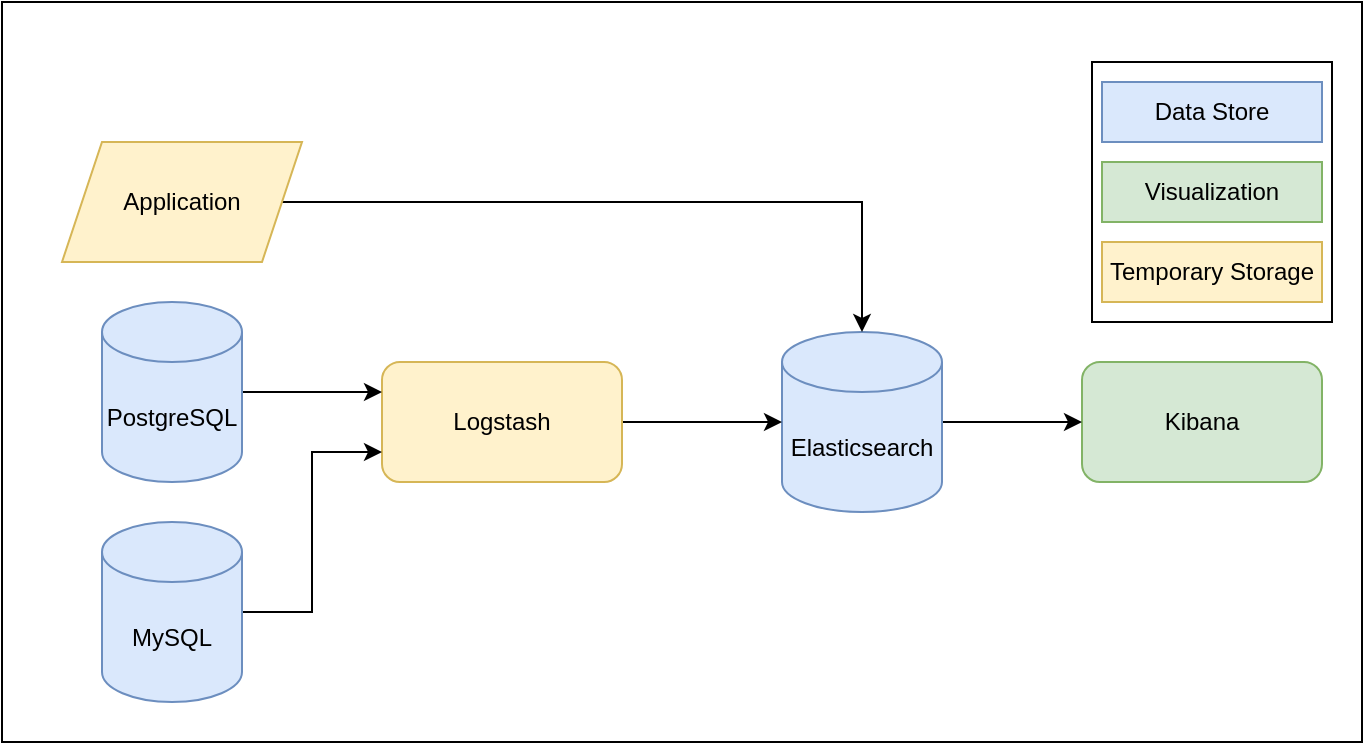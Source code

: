 <mxfile version="13.7.9" type="device" pages="2"><diagram id="5PdkJ3mfDTuAZetKoPad" name="Seite-1"><mxGraphModel dx="1086" dy="846" grid="1" gridSize="10" guides="1" tooltips="1" connect="1" arrows="1" fold="1" page="1" pageScale="1" pageWidth="827" pageHeight="1169" math="0" shadow="0"><root><mxCell id="0"/><mxCell id="1" parent="0"/><mxCell id="F15DVEM0DlsMU-KC_kLz-18" value="" style="rounded=0;whiteSpace=wrap;html=1;" vertex="1" parent="1"><mxGeometry x="80" y="40" width="680" height="370" as="geometry"/></mxCell><mxCell id="F15DVEM0DlsMU-KC_kLz-17" value="" style="rounded=0;whiteSpace=wrap;html=1;" vertex="1" parent="1"><mxGeometry x="625" y="70" width="120" height="130" as="geometry"/></mxCell><mxCell id="F15DVEM0DlsMU-KC_kLz-2" value="Kibana" style="rounded=1;whiteSpace=wrap;html=1;fillColor=#d5e8d4;strokeColor=#82b366;" vertex="1" parent="1"><mxGeometry x="620" y="220" width="120" height="60" as="geometry"/></mxCell><mxCell id="F15DVEM0DlsMU-KC_kLz-12" style="edgeStyle=orthogonalEdgeStyle;rounded=0;orthogonalLoop=1;jettySize=auto;html=1;exitX=1;exitY=0.5;exitDx=0;exitDy=0;exitPerimeter=0;entryX=0;entryY=0.5;entryDx=0;entryDy=0;" edge="1" parent="1" source="F15DVEM0DlsMU-KC_kLz-3" target="F15DVEM0DlsMU-KC_kLz-2"><mxGeometry relative="1" as="geometry"/></mxCell><mxCell id="F15DVEM0DlsMU-KC_kLz-3" value="Elasticsearch" style="shape=cylinder3;whiteSpace=wrap;html=1;boundedLbl=1;backgroundOutline=1;size=15;fillColor=#dae8fc;strokeColor=#6c8ebf;" vertex="1" parent="1"><mxGeometry x="470" y="205" width="80" height="90" as="geometry"/></mxCell><mxCell id="F15DVEM0DlsMU-KC_kLz-11" style="edgeStyle=orthogonalEdgeStyle;rounded=0;orthogonalLoop=1;jettySize=auto;html=1;exitX=1;exitY=0.5;exitDx=0;exitDy=0;entryX=0;entryY=0.5;entryDx=0;entryDy=0;entryPerimeter=0;" edge="1" parent="1" source="F15DVEM0DlsMU-KC_kLz-4" target="F15DVEM0DlsMU-KC_kLz-3"><mxGeometry relative="1" as="geometry"/></mxCell><mxCell id="F15DVEM0DlsMU-KC_kLz-4" value="Logstash" style="rounded=1;whiteSpace=wrap;html=1;fillColor=#fff2cc;strokeColor=#d6b656;" vertex="1" parent="1"><mxGeometry x="270" y="220" width="120" height="60" as="geometry"/></mxCell><mxCell id="F15DVEM0DlsMU-KC_kLz-9" style="edgeStyle=orthogonalEdgeStyle;rounded=0;orthogonalLoop=1;jettySize=auto;html=1;exitX=1;exitY=0.5;exitDx=0;exitDy=0;exitPerimeter=0;entryX=0;entryY=0.25;entryDx=0;entryDy=0;" edge="1" parent="1" source="F15DVEM0DlsMU-KC_kLz-5" target="F15DVEM0DlsMU-KC_kLz-4"><mxGeometry relative="1" as="geometry"/></mxCell><mxCell id="F15DVEM0DlsMU-KC_kLz-5" value="PostgreSQL" style="shape=cylinder3;whiteSpace=wrap;html=1;boundedLbl=1;backgroundOutline=1;size=15;fillColor=#dae8fc;strokeColor=#6c8ebf;" vertex="1" parent="1"><mxGeometry x="130" y="190" width="70" height="90" as="geometry"/></mxCell><mxCell id="F15DVEM0DlsMU-KC_kLz-10" style="edgeStyle=orthogonalEdgeStyle;rounded=0;orthogonalLoop=1;jettySize=auto;html=1;exitX=1;exitY=0.5;exitDx=0;exitDy=0;exitPerimeter=0;entryX=0;entryY=0.75;entryDx=0;entryDy=0;" edge="1" parent="1" source="F15DVEM0DlsMU-KC_kLz-6" target="F15DVEM0DlsMU-KC_kLz-4"><mxGeometry relative="1" as="geometry"/></mxCell><mxCell id="F15DVEM0DlsMU-KC_kLz-6" value="MySQL" style="shape=cylinder3;whiteSpace=wrap;html=1;boundedLbl=1;backgroundOutline=1;size=15;fillColor=#dae8fc;strokeColor=#6c8ebf;" vertex="1" parent="1"><mxGeometry x="130" y="300" width="70" height="90" as="geometry"/></mxCell><mxCell id="F15DVEM0DlsMU-KC_kLz-8" style="edgeStyle=orthogonalEdgeStyle;rounded=0;orthogonalLoop=1;jettySize=auto;html=1;exitX=1;exitY=0.5;exitDx=0;exitDy=0;entryX=0.5;entryY=0;entryDx=0;entryDy=0;entryPerimeter=0;" edge="1" parent="1" source="F15DVEM0DlsMU-KC_kLz-7" target="F15DVEM0DlsMU-KC_kLz-3"><mxGeometry relative="1" as="geometry"/></mxCell><mxCell id="F15DVEM0DlsMU-KC_kLz-7" value="Application" style="shape=parallelogram;perimeter=parallelogramPerimeter;whiteSpace=wrap;html=1;fixedSize=1;fillColor=#fff2cc;strokeColor=#d6b656;" vertex="1" parent="1"><mxGeometry x="110" y="110" width="120" height="60" as="geometry"/></mxCell><mxCell id="F15DVEM0DlsMU-KC_kLz-14" value="Data Store" style="rounded=0;whiteSpace=wrap;html=1;fillColor=#dae8fc;strokeColor=#6c8ebf;" vertex="1" parent="1"><mxGeometry x="630" y="80" width="110" height="30" as="geometry"/></mxCell><mxCell id="F15DVEM0DlsMU-KC_kLz-15" value="Visualization" style="rounded=0;whiteSpace=wrap;html=1;fillColor=#d5e8d4;strokeColor=#82b366;" vertex="1" parent="1"><mxGeometry x="630" y="120" width="110" height="30" as="geometry"/></mxCell><mxCell id="F15DVEM0DlsMU-KC_kLz-16" value="Temporary Storage" style="rounded=0;whiteSpace=wrap;html=1;fillColor=#fff2cc;strokeColor=#d6b656;" vertex="1" parent="1"><mxGeometry x="630" y="160" width="110" height="30" as="geometry"/></mxCell></root></mxGraphModel></diagram><diagram id="64TrYmgOEThBMx3iz8xZ" name="Seite-2"><mxGraphModel dx="1086" dy="846" grid="1" gridSize="10" guides="1" tooltips="1" connect="1" arrows="1" fold="1" page="1" pageScale="1" pageWidth="827" pageHeight="1169" math="0" shadow="0"><root><mxCell id="B2qMfZy_m4KoAtj7F2ds-0"/><mxCell id="B2qMfZy_m4KoAtj7F2ds-1" parent="B2qMfZy_m4KoAtj7F2ds-0"/><mxCell id="TUv97BIP0jKLnqLL5AHZ-1" value="" style="rounded=0;whiteSpace=wrap;html=1;" vertex="1" parent="B2qMfZy_m4KoAtj7F2ds-1"><mxGeometry x="625" y="70" width="120" height="130" as="geometry"/></mxCell><mxCell id="TUv97BIP0jKLnqLL5AHZ-2" value="Kibana" style="rounded=1;whiteSpace=wrap;html=1;fillColor=#d5e8d4;strokeColor=#82b366;" vertex="1" parent="B2qMfZy_m4KoAtj7F2ds-1"><mxGeometry x="620" y="220" width="120" height="60" as="geometry"/></mxCell><mxCell id="TUv97BIP0jKLnqLL5AHZ-3" style="edgeStyle=orthogonalEdgeStyle;rounded=0;orthogonalLoop=1;jettySize=auto;html=1;exitX=1;exitY=0.5;exitDx=0;exitDy=0;exitPerimeter=0;entryX=0;entryY=0.5;entryDx=0;entryDy=0;" edge="1" parent="B2qMfZy_m4KoAtj7F2ds-1" source="TUv97BIP0jKLnqLL5AHZ-4" target="TUv97BIP0jKLnqLL5AHZ-2"><mxGeometry relative="1" as="geometry"/></mxCell><mxCell id="TUv97BIP0jKLnqLL5AHZ-4" value="Elasticsearch" style="shape=cylinder3;whiteSpace=wrap;html=1;boundedLbl=1;backgroundOutline=1;size=15;fillColor=#dae8fc;strokeColor=#6c8ebf;" vertex="1" parent="B2qMfZy_m4KoAtj7F2ds-1"><mxGeometry x="470" y="205" width="80" height="90" as="geometry"/></mxCell><mxCell id="TUv97BIP0jKLnqLL5AHZ-5" style="edgeStyle=orthogonalEdgeStyle;rounded=0;orthogonalLoop=1;jettySize=auto;html=1;exitX=1;exitY=0.5;exitDx=0;exitDy=0;entryX=0;entryY=0.5;entryDx=0;entryDy=0;entryPerimeter=0;" edge="1" parent="B2qMfZy_m4KoAtj7F2ds-1" source="TUv97BIP0jKLnqLL5AHZ-6" target="TUv97BIP0jKLnqLL5AHZ-4"><mxGeometry relative="1" as="geometry"/></mxCell><mxCell id="TUv97BIP0jKLnqLL5AHZ-6" value="Logstash" style="rounded=1;whiteSpace=wrap;html=1;fillColor=#fff2cc;strokeColor=#d6b656;" vertex="1" parent="B2qMfZy_m4KoAtj7F2ds-1"><mxGeometry x="270" y="220" width="120" height="60" as="geometry"/></mxCell><mxCell id="TUv97BIP0jKLnqLL5AHZ-7" style="edgeStyle=orthogonalEdgeStyle;rounded=0;orthogonalLoop=1;jettySize=auto;html=1;exitX=1;exitY=0.5;exitDx=0;exitDy=0;exitPerimeter=0;entryX=0;entryY=0.25;entryDx=0;entryDy=0;" edge="1" parent="B2qMfZy_m4KoAtj7F2ds-1" source="TUv97BIP0jKLnqLL5AHZ-8" target="TUv97BIP0jKLnqLL5AHZ-6"><mxGeometry relative="1" as="geometry"/></mxCell><mxCell id="TUv97BIP0jKLnqLL5AHZ-8" value="PostgreSQL" style="shape=cylinder3;whiteSpace=wrap;html=1;boundedLbl=1;backgroundOutline=1;size=15;fillColor=#dae8fc;strokeColor=#6c8ebf;" vertex="1" parent="B2qMfZy_m4KoAtj7F2ds-1"><mxGeometry x="130" y="190" width="70" height="90" as="geometry"/></mxCell><mxCell id="TUv97BIP0jKLnqLL5AHZ-9" style="edgeStyle=orthogonalEdgeStyle;rounded=0;orthogonalLoop=1;jettySize=auto;html=1;exitX=1;exitY=0.5;exitDx=0;exitDy=0;exitPerimeter=0;entryX=0;entryY=0.75;entryDx=0;entryDy=0;" edge="1" parent="B2qMfZy_m4KoAtj7F2ds-1" source="TUv97BIP0jKLnqLL5AHZ-10" target="TUv97BIP0jKLnqLL5AHZ-6"><mxGeometry relative="1" as="geometry"/></mxCell><mxCell id="TUv97BIP0jKLnqLL5AHZ-10" value="MySQL" style="shape=cylinder3;whiteSpace=wrap;html=1;boundedLbl=1;backgroundOutline=1;size=15;fillColor=#dae8fc;strokeColor=#6c8ebf;" vertex="1" parent="B2qMfZy_m4KoAtj7F2ds-1"><mxGeometry x="130" y="300" width="70" height="90" as="geometry"/></mxCell><mxCell id="TUv97BIP0jKLnqLL5AHZ-11" style="edgeStyle=orthogonalEdgeStyle;rounded=0;orthogonalLoop=1;jettySize=auto;html=1;exitX=1;exitY=0.5;exitDx=0;exitDy=0;entryX=0.5;entryY=0;entryDx=0;entryDy=0;entryPerimeter=0;" edge="1" parent="B2qMfZy_m4KoAtj7F2ds-1" source="TUv97BIP0jKLnqLL5AHZ-12" target="TUv97BIP0jKLnqLL5AHZ-4"><mxGeometry relative="1" as="geometry"/></mxCell><mxCell id="TUv97BIP0jKLnqLL5AHZ-12" value="Application" style="shape=parallelogram;perimeter=parallelogramPerimeter;whiteSpace=wrap;html=1;fixedSize=1;fillColor=#fff2cc;strokeColor=#d6b656;" vertex="1" parent="B2qMfZy_m4KoAtj7F2ds-1"><mxGeometry x="110" y="110" width="120" height="60" as="geometry"/></mxCell><mxCell id="TUv97BIP0jKLnqLL5AHZ-13" value="Data Store" style="rounded=0;whiteSpace=wrap;html=1;fillColor=#dae8fc;strokeColor=#6c8ebf;" vertex="1" parent="B2qMfZy_m4KoAtj7F2ds-1"><mxGeometry x="630" y="80" width="110" height="30" as="geometry"/></mxCell><mxCell id="TUv97BIP0jKLnqLL5AHZ-14" value="Visualization" style="rounded=0;whiteSpace=wrap;html=1;fillColor=#d5e8d4;strokeColor=#82b366;" vertex="1" parent="B2qMfZy_m4KoAtj7F2ds-1"><mxGeometry x="630" y="120" width="110" height="30" as="geometry"/></mxCell><mxCell id="TUv97BIP0jKLnqLL5AHZ-15" value="Temporary Storage" style="rounded=0;whiteSpace=wrap;html=1;fillColor=#fff2cc;strokeColor=#d6b656;" vertex="1" parent="B2qMfZy_m4KoAtj7F2ds-1"><mxGeometry x="630" y="160" width="110" height="30" as="geometry"/></mxCell></root></mxGraphModel></diagram></mxfile>